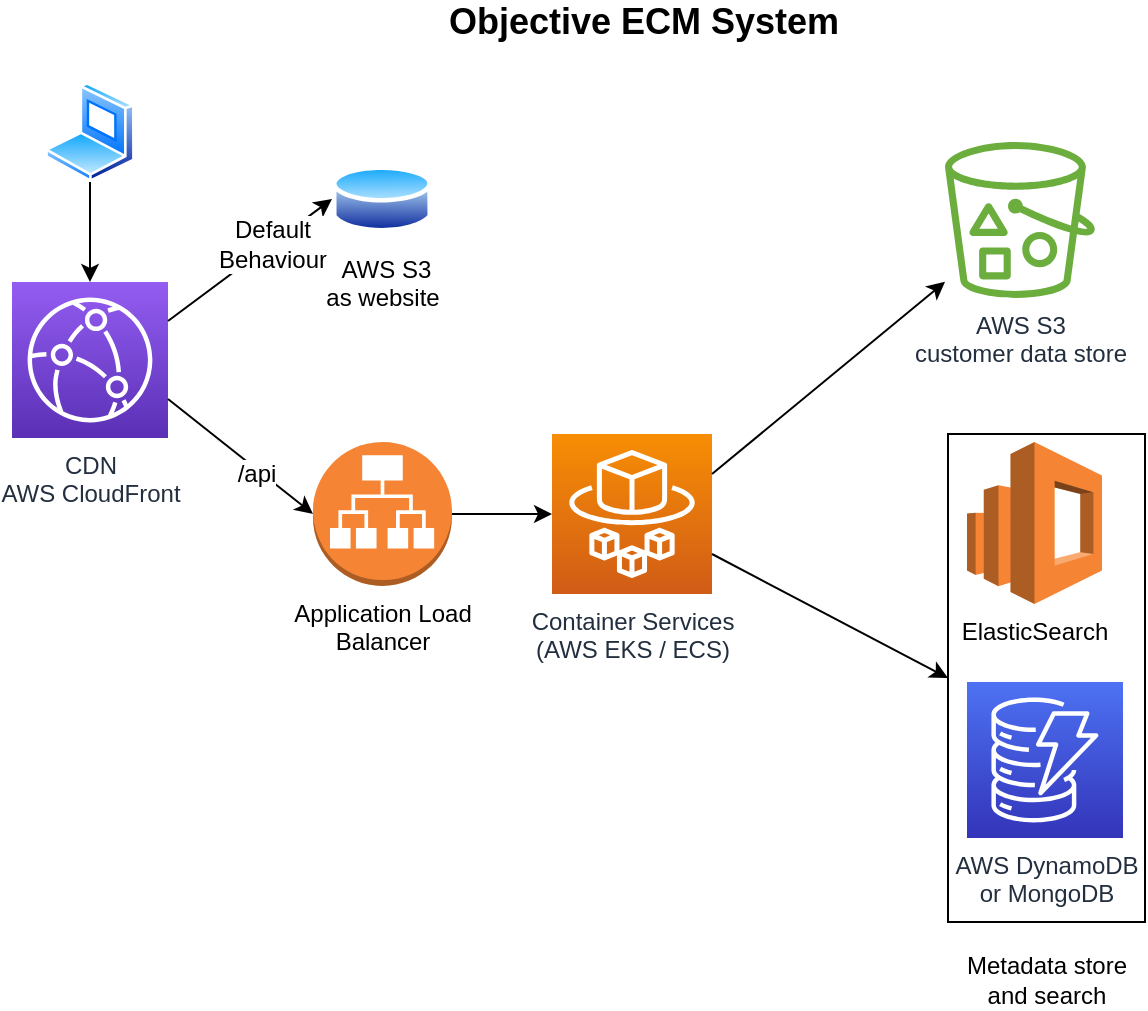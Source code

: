 <mxfile version="15.1.4" type="github">
  <diagram id="ARFAxi0KdtHPudQOAwqh" name="Page-1">
    <mxGraphModel dx="1376" dy="797" grid="0" gridSize="10" guides="1" tooltips="1" connect="1" arrows="1" fold="1" page="1" pageScale="1" pageWidth="827" pageHeight="1169" math="0" shadow="0">
      <root>
        <mxCell id="0" />
        <mxCell id="1" parent="0" />
        <mxCell id="FkVXVYRy-pQdbBb8ZdKn-17" value="&lt;div&gt;&lt;br&gt;&lt;/div&gt;&lt;div&gt;&lt;br&gt;&lt;/div&gt;&lt;div&gt;&lt;br&gt;&lt;/div&gt;&lt;div&gt;&lt;br&gt;&lt;/div&gt;&lt;div&gt;&lt;br&gt;&lt;/div&gt;&lt;div&gt;&lt;br&gt;&lt;/div&gt;&lt;div&gt;&lt;br&gt;&lt;/div&gt;&lt;div&gt;&lt;br&gt;&lt;/div&gt;&lt;div&gt;&lt;br&gt;&lt;/div&gt;&lt;div&gt;&lt;br&gt;&lt;/div&gt;&lt;div&gt;&lt;br&gt;&lt;/div&gt;&lt;div&gt;&lt;br&gt;&lt;/div&gt;&lt;div&gt;&lt;br&gt;&lt;/div&gt;&lt;div&gt;&lt;br&gt;&lt;/div&gt;&lt;div&gt;&lt;br&gt;&lt;/div&gt;&lt;div&gt;&lt;br&gt;&lt;/div&gt;&lt;div&gt;&lt;br&gt;&lt;/div&gt;&lt;div&gt;&lt;br&gt;&lt;/div&gt;&lt;div&gt;&lt;br&gt;&lt;/div&gt;&lt;div&gt;&lt;br&gt;&lt;/div&gt;&lt;div&gt;&lt;br&gt;&lt;/div&gt;&lt;div&gt;Metadata store &lt;br&gt;&lt;/div&gt;&lt;div&gt;and search&lt;/div&gt;" style="rounded=0;whiteSpace=wrap;html=1;" vertex="1" parent="1">
          <mxGeometry x="508" y="516" width="98.5" height="244" as="geometry" />
        </mxCell>
        <mxCell id="J0y3WeoziUCY8ritZgpN-1" value="&lt;div&gt;CDN&lt;/div&gt;&lt;div&gt;AWS CloudFront&lt;/div&gt;" style="sketch=0;points=[[0,0,0],[0.25,0,0],[0.5,0,0],[0.75,0,0],[1,0,0],[0,1,0],[0.25,1,0],[0.5,1,0],[0.75,1,0],[1,1,0],[0,0.25,0],[0,0.5,0],[0,0.75,0],[1,0.25,0],[1,0.5,0],[1,0.75,0]];outlineConnect=0;fontColor=#232F3E;gradientColor=#945DF2;gradientDirection=north;fillColor=#5A30B5;strokeColor=#ffffff;dashed=0;verticalLabelPosition=bottom;verticalAlign=top;align=center;html=1;fontSize=12;fontStyle=0;aspect=fixed;shape=mxgraph.aws4.resourceIcon;resIcon=mxgraph.aws4.cloudfront;" parent="1" vertex="1">
          <mxGeometry x="40" y="440" width="78" height="78" as="geometry" />
        </mxCell>
        <mxCell id="hpqaFl9niPtcVTVSsJLT-1" value="" style="endArrow=classic;html=1;exitX=1;exitY=0.25;exitDx=0;exitDy=0;exitPerimeter=0;entryX=0;entryY=0.5;entryDx=0;entryDy=0;" parent="1" source="J0y3WeoziUCY8ritZgpN-1" edge="1" target="FkVXVYRy-pQdbBb8ZdKn-3">
          <mxGeometry width="50" height="50" relative="1" as="geometry">
            <mxPoint x="390" y="610" as="sourcePoint" />
            <mxPoint x="200" y="400" as="targetPoint" />
          </mxGeometry>
        </mxCell>
        <mxCell id="hpqaFl9niPtcVTVSsJLT-2" value="&lt;div&gt;&lt;font style=&quot;font-size: 12px&quot;&gt;Default&lt;/font&gt;&lt;/div&gt;&lt;div&gt;&lt;font style=&quot;font-size: 12px&quot;&gt;Behaviour&lt;/font&gt;&lt;br&gt;&lt;/div&gt;" style="edgeLabel;html=1;align=center;verticalAlign=middle;resizable=0;points=[];" parent="hpqaFl9niPtcVTVSsJLT-1" vertex="1" connectable="0">
          <mxGeometry x="0.267" relative="1" as="geometry">
            <mxPoint as="offset" />
          </mxGeometry>
        </mxCell>
        <mxCell id="hpqaFl9niPtcVTVSsJLT-3" value="" style="endArrow=classic;html=1;exitX=1;exitY=0.75;exitDx=0;exitDy=0;exitPerimeter=0;entryX=0;entryY=0.5;entryDx=0;entryDy=0;entryPerimeter=0;" parent="1" source="J0y3WeoziUCY8ritZgpN-1" edge="1" target="FkVXVYRy-pQdbBb8ZdKn-6">
          <mxGeometry width="50" height="50" relative="1" as="geometry">
            <mxPoint x="150" y="490" as="sourcePoint" />
            <mxPoint x="200" y="560" as="targetPoint" />
          </mxGeometry>
        </mxCell>
        <mxCell id="hpqaFl9niPtcVTVSsJLT-4" value="&lt;font style=&quot;font-size: 12px&quot;&gt;/api&lt;/font&gt;" style="edgeLabel;html=1;align=center;verticalAlign=middle;resizable=0;points=[];" parent="hpqaFl9niPtcVTVSsJLT-3" vertex="1" connectable="0">
          <mxGeometry x="0.225" y="-1" relative="1" as="geometry">
            <mxPoint y="1" as="offset" />
          </mxGeometry>
        </mxCell>
        <mxCell id="FkVXVYRy-pQdbBb8ZdKn-2" style="edgeStyle=orthogonalEdgeStyle;rounded=0;orthogonalLoop=1;jettySize=auto;html=1;entryX=0.5;entryY=0;entryDx=0;entryDy=0;entryPerimeter=0;" edge="1" parent="1" source="FkVXVYRy-pQdbBb8ZdKn-1" target="J0y3WeoziUCY8ritZgpN-1">
          <mxGeometry relative="1" as="geometry" />
        </mxCell>
        <mxCell id="FkVXVYRy-pQdbBb8ZdKn-1" value="" style="aspect=fixed;perimeter=ellipsePerimeter;html=1;align=center;shadow=0;dashed=0;spacingTop=3;image;image=img/lib/active_directory/laptop_client.svg;" vertex="1" parent="1">
          <mxGeometry x="56.5" y="340" width="45" height="50" as="geometry" />
        </mxCell>
        <mxCell id="FkVXVYRy-pQdbBb8ZdKn-3" value="&lt;div&gt;&amp;nbsp;AWS S3&lt;/div&gt;&lt;div&gt; as website&lt;/div&gt;&lt;div&gt;&lt;br&gt;&lt;/div&gt;" style="aspect=fixed;perimeter=ellipsePerimeter;html=1;align=center;shadow=0;dashed=0;spacingTop=3;image;image=img/lib/active_directory/database.svg;" vertex="1" parent="1">
          <mxGeometry x="200" y="380" width="50" height="37" as="geometry" />
        </mxCell>
        <mxCell id="FkVXVYRy-pQdbBb8ZdKn-11" style="edgeStyle=orthogonalEdgeStyle;rounded=0;orthogonalLoop=1;jettySize=auto;html=1;entryX=0;entryY=0.5;entryDx=0;entryDy=0;entryPerimeter=0;" edge="1" parent="1" source="FkVXVYRy-pQdbBb8ZdKn-6" target="FkVXVYRy-pQdbBb8ZdKn-9">
          <mxGeometry relative="1" as="geometry" />
        </mxCell>
        <mxCell id="FkVXVYRy-pQdbBb8ZdKn-6" value="&lt;div&gt;Application Load &lt;br&gt;&lt;/div&gt;&lt;div&gt;Balancer&lt;/div&gt;" style="outlineConnect=0;dashed=0;verticalLabelPosition=bottom;verticalAlign=top;align=center;html=1;shape=mxgraph.aws3.application_load_balancer;fillColor=#F58534;gradientColor=none;" vertex="1" parent="1">
          <mxGeometry x="190.5" y="520" width="69.5" height="72" as="geometry" />
        </mxCell>
        <mxCell id="FkVXVYRy-pQdbBb8ZdKn-9" value="&lt;div&gt;Container Services&lt;/div&gt;&lt;div&gt;(AWS EKS / ECS)&lt;br&gt;&lt;/div&gt;&lt;div&gt;&lt;br&gt;&lt;/div&gt;" style="sketch=0;points=[[0,0,0],[0.25,0,0],[0.5,0,0],[0.75,0,0],[1,0,0],[0,1,0],[0.25,1,0],[0.5,1,0],[0.75,1,0],[1,1,0],[0,0.25,0],[0,0.5,0],[0,0.75,0],[1,0.25,0],[1,0.5,0],[1,0.75,0]];outlineConnect=0;fontColor=#232F3E;gradientColor=#F78E04;gradientDirection=north;fillColor=#D05C17;strokeColor=#ffffff;dashed=0;verticalLabelPosition=bottom;verticalAlign=top;align=center;html=1;fontSize=12;fontStyle=0;aspect=fixed;shape=mxgraph.aws4.resourceIcon;resIcon=mxgraph.aws4.fargate;" vertex="1" parent="1">
          <mxGeometry x="310" y="516" width="80" height="80" as="geometry" />
        </mxCell>
        <mxCell id="FkVXVYRy-pQdbBb8ZdKn-13" value="&lt;div&gt;AWS S3 &lt;br&gt;&lt;/div&gt;&lt;div&gt;customer data store&lt;/div&gt;" style="sketch=0;outlineConnect=0;fontColor=#232F3E;gradientColor=none;fillColor=#6CAE3E;strokeColor=none;dashed=0;verticalLabelPosition=bottom;verticalAlign=top;align=center;html=1;fontSize=12;fontStyle=0;aspect=fixed;pointerEvents=1;shape=mxgraph.aws4.bucket_with_objects;" vertex="1" parent="1">
          <mxGeometry x="506.5" y="370" width="75" height="78" as="geometry" />
        </mxCell>
        <mxCell id="FkVXVYRy-pQdbBb8ZdKn-14" value="" style="endArrow=classic;html=1;exitX=1;exitY=0.25;exitDx=0;exitDy=0;exitPerimeter=0;" edge="1" parent="1" source="FkVXVYRy-pQdbBb8ZdKn-9" target="FkVXVYRy-pQdbBb8ZdKn-13">
          <mxGeometry width="50" height="50" relative="1" as="geometry">
            <mxPoint x="250" y="830" as="sourcePoint" />
            <mxPoint x="300" y="780" as="targetPoint" />
          </mxGeometry>
        </mxCell>
        <mxCell id="FkVXVYRy-pQdbBb8ZdKn-15" value="&lt;div&gt;AWS DynamoDB &lt;br&gt;&lt;/div&gt;&lt;div&gt;or MongoDB&lt;/div&gt;" style="sketch=0;points=[[0,0,0],[0.25,0,0],[0.5,0,0],[0.75,0,0],[1,0,0],[0,1,0],[0.25,1,0],[0.5,1,0],[0.75,1,0],[1,1,0],[0,0.25,0],[0,0.5,0],[0,0.75,0],[1,0.25,0],[1,0.5,0],[1,0.75,0]];outlineConnect=0;fontColor=#232F3E;gradientColor=#4D72F3;gradientDirection=north;fillColor=#3334B9;strokeColor=#ffffff;dashed=0;verticalLabelPosition=bottom;verticalAlign=top;align=center;html=1;fontSize=12;fontStyle=0;aspect=fixed;shape=mxgraph.aws4.resourceIcon;resIcon=mxgraph.aws4.dynamodb;" vertex="1" parent="1">
          <mxGeometry x="517.5" y="640" width="78" height="78" as="geometry" />
        </mxCell>
        <mxCell id="FkVXVYRy-pQdbBb8ZdKn-16" value="&lt;div&gt;ElasticSearch&lt;/div&gt;" style="outlineConnect=0;dashed=0;verticalLabelPosition=bottom;verticalAlign=top;align=center;html=1;shape=mxgraph.aws3.elasticsearch_service;fillColor=#F58534;gradientColor=none;" vertex="1" parent="1">
          <mxGeometry x="517.5" y="520" width="67.5" height="81" as="geometry" />
        </mxCell>
        <mxCell id="FkVXVYRy-pQdbBb8ZdKn-18" value="" style="endArrow=classic;html=1;entryX=0;entryY=0.5;entryDx=0;entryDy=0;exitX=1;exitY=0.75;exitDx=0;exitDy=0;exitPerimeter=0;" edge="1" parent="1" source="FkVXVYRy-pQdbBb8ZdKn-9" target="FkVXVYRy-pQdbBb8ZdKn-17">
          <mxGeometry width="50" height="50" relative="1" as="geometry">
            <mxPoint x="220" y="830" as="sourcePoint" />
            <mxPoint x="270" y="780" as="targetPoint" />
          </mxGeometry>
        </mxCell>
        <mxCell id="FkVXVYRy-pQdbBb8ZdKn-19" value="&lt;font style=&quot;font-size: 18px&quot;&gt;Objective ECM System&lt;/font&gt;" style="text;html=1;strokeColor=none;fillColor=none;align=center;verticalAlign=middle;whiteSpace=wrap;rounded=0;fontStyle=1" vertex="1" parent="1">
          <mxGeometry x="216.38" y="300" width="280" height="20" as="geometry" />
        </mxCell>
      </root>
    </mxGraphModel>
  </diagram>
</mxfile>
